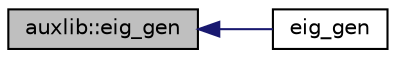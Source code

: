 digraph "auxlib::eig_gen"
{
  edge [fontname="Helvetica",fontsize="10",labelfontname="Helvetica",labelfontsize="10"];
  node [fontname="Helvetica",fontsize="10",shape=record];
  rankdir="LR";
  Node1 [label="auxlib::eig_gen",height=0.2,width=0.4,color="black", fillcolor="grey75", style="filled" fontcolor="black"];
  Node1 -> Node2 [dir="back",color="midnightblue",fontsize="10",style="solid",fontname="Helvetica"];
  Node2 [label="eig_gen",height=0.2,width=0.4,color="black", fillcolor="white", style="filled",URL="$group__fn__eig.html#ga4720d4d3c2a50924f6f139bb064f8dad",tooltip="Eigenvalues and eigenvectors (both left and right) of general real/complex square matrix X..."];
}
